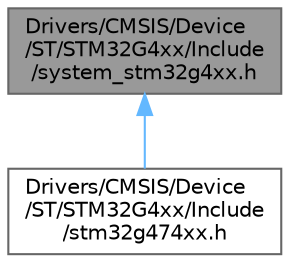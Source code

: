 digraph "Drivers/CMSIS/Device/ST/STM32G4xx/Include/system_stm32g4xx.h"
{
 // LATEX_PDF_SIZE
  bgcolor="transparent";
  edge [fontname=Helvetica,fontsize=10,labelfontname=Helvetica,labelfontsize=10];
  node [fontname=Helvetica,fontsize=10,shape=box,height=0.2,width=0.4];
  Node1 [label="Drivers/CMSIS/Device\l/ST/STM32G4xx/Include\l/system_stm32g4xx.h",height=0.2,width=0.4,color="gray40", fillcolor="grey60", style="filled", fontcolor="black",tooltip="CMSIS Cortex-M4 Device System Source File for STM32G4xx devices."];
  Node1 -> Node2 [dir="back",color="steelblue1",style="solid"];
  Node2 [label="Drivers/CMSIS/Device\l/ST/STM32G4xx/Include\l/stm32g474xx.h",height=0.2,width=0.4,color="grey40", fillcolor="white", style="filled",URL="$stm32g474xx_8h.html",tooltip="CMSIS STM32G474xx Device Peripheral Access Layer Header File."];
}
